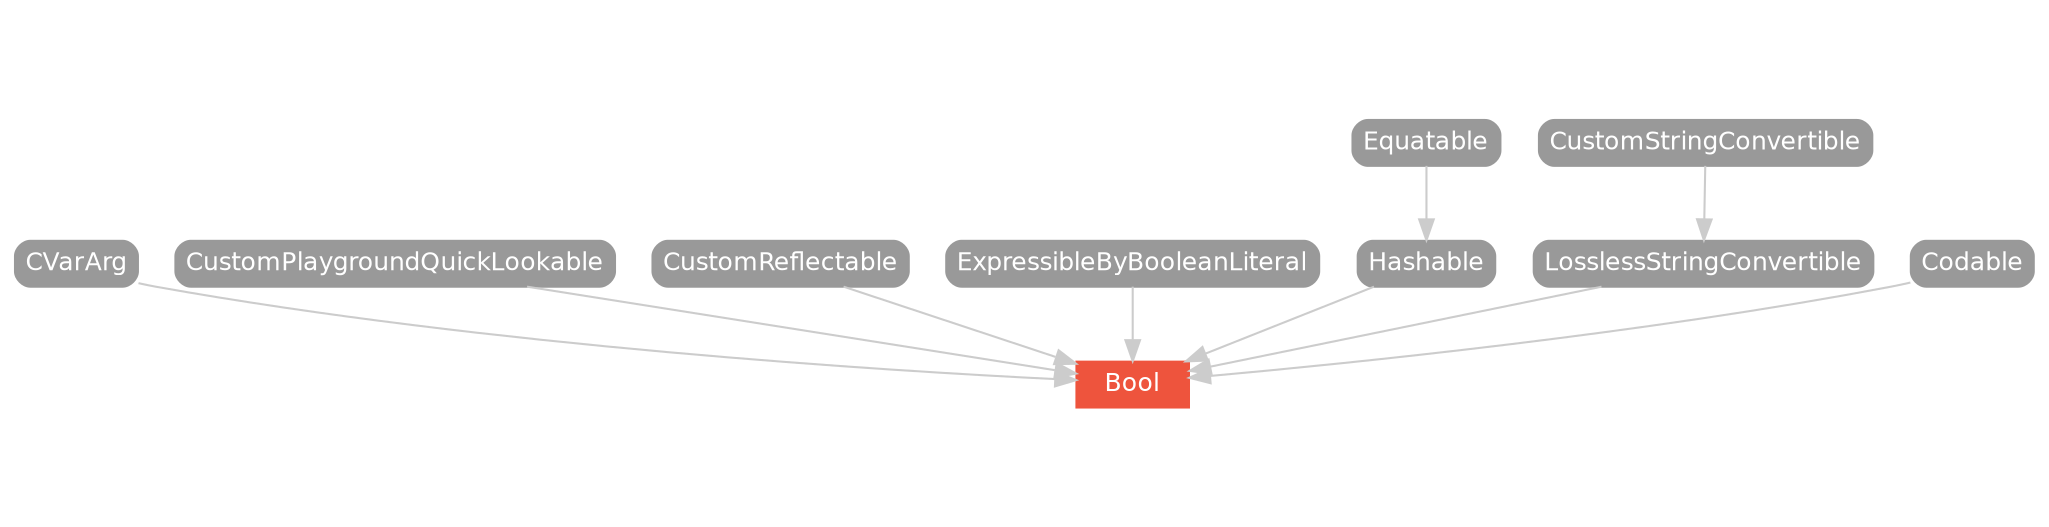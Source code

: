 strict digraph "Bool - Type Hierarchy - SwiftDoc.org" {
    pad="0.1,0.8"
    node [shape=box, style="filled,rounded", color="#999999", fillcolor="#999999", fontcolor=white, fontname=Helvetica, fontnames="Helvetica,sansserif", fontsize=12, margin="0.07,0.05", height="0.3"]
    edge [color="#cccccc"]
    "Bool" [URL="/type/Bool/", style="filled", fillcolor="#ee543d", color="#ee543d"]
    "CVarArg" [URL="/protocol/CVarArg/hierarchy/"]
    "CustomPlaygroundQuickLookable" [URL="/protocol/CustomPlaygroundQuickLookable/hierarchy/"]
    "CustomReflectable" [URL="/protocol/CustomReflectable/hierarchy/"]
    "CustomStringConvertible" [URL="/protocol/CustomStringConvertible/hierarchy/"]
    "Equatable" [URL="/protocol/Equatable/hierarchy/"]
    "ExpressibleByBooleanLiteral" [URL="/protocol/ExpressibleByBooleanLiteral/hierarchy/"]
    "Hashable" [URL="/protocol/Hashable/hierarchy/"]
    "LosslessStringConvertible" [URL="/protocol/LosslessStringConvertible/hierarchy/"]    "ExpressibleByBooleanLiteral" -> "Bool"
    "Hashable" -> "Bool"
    "LosslessStringConvertible" -> "Bool"
    "Codable" -> "Bool"
    "CustomReflectable" -> "Bool"
    "CustomPlaygroundQuickLookable" -> "Bool"
    "CVarArg" -> "Bool"
    "Equatable" -> "Hashable"
    "CustomStringConvertible" -> "LosslessStringConvertible"
    subgraph Types {
        rank = max; "Bool";
    }
}